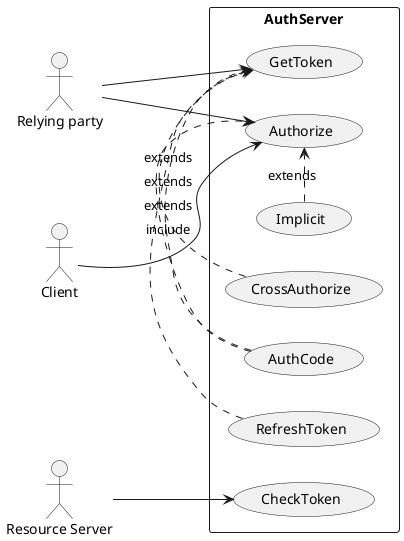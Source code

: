 @startuml
left to right direction
skinparam packageStyle rect

:Relying party: as RP
:Client: as client
:Resource Server: as RS

rectangle AuthServer {
    RP --> (Authorize)
    client --> (Authorize)
    RP --> (GetToken)
    RS --> (CheckToken)

    (Implicit) .> (Authorize): extends
    (AuthCode) .> (Authorize): extends
    (RefreshToken) .> (GetToken): extends
    (CrossAuthorize) .> (GetToken): extends
    (AuthCode) .> (GetToken): include
}
@enduml